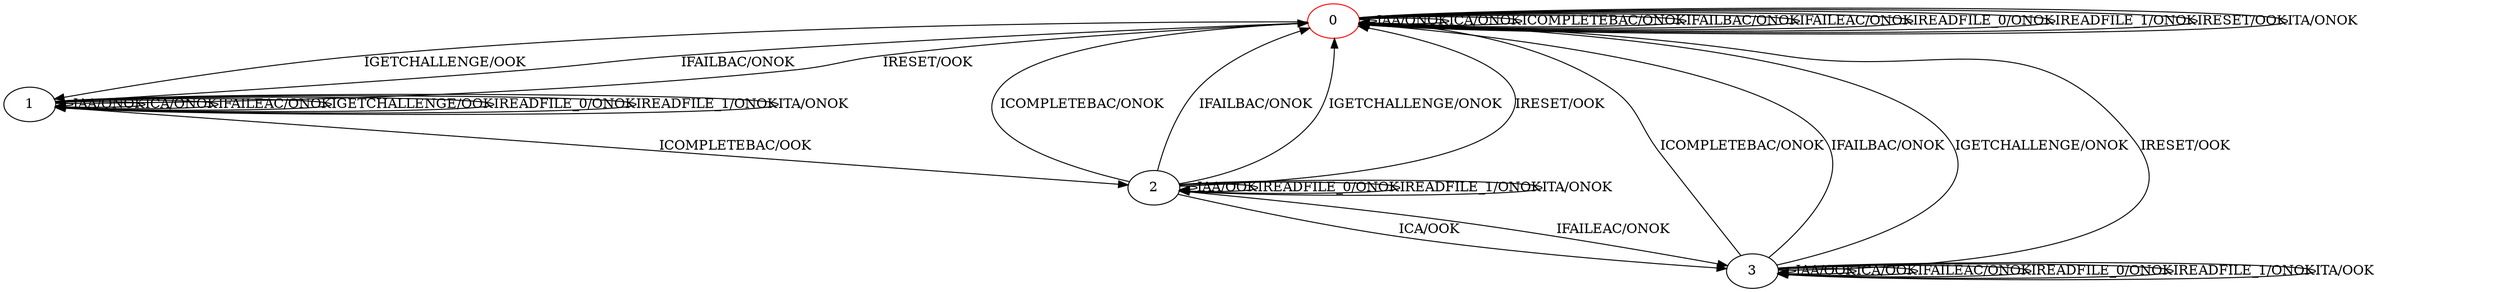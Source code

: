 digraph {
0 [color="red"]
1
2
3
0 -> 0 [label="IAA/ONOK"]
0 -> 0 [label="ICA/ONOK"]
0 -> 0 [label="ICOMPLETEBAC/ONOK"]
0 -> 0 [label="IFAILBAC/ONOK"]
0 -> 0 [label="IFAILEAC/ONOK"]
0 -> 1 [label="IGETCHALLENGE/OOK"]
0 -> 0 [label="IREADFILE_0/ONOK"]
0 -> 0 [label="IREADFILE_1/ONOK"]
0 -> 0 [label="IRESET/OOK"]
0 -> 0 [label="ITA/ONOK"]
1 -> 1 [label="IAA/ONOK"]
1 -> 1 [label="ICA/ONOK"]
1 -> 2 [label="ICOMPLETEBAC/OOK"]
1 -> 0 [label="IFAILBAC/ONOK"]
1 -> 1 [label="IFAILEAC/ONOK"]
1 -> 1 [label="IGETCHALLENGE/OOK"]
1 -> 1 [label="IREADFILE_0/ONOK"]
1 -> 1 [label="IREADFILE_1/ONOK"]
1 -> 0 [label="IRESET/OOK"]
1 -> 1 [label="ITA/ONOK"]
2 -> 2 [label="IAA/OOK"]
2 -> 3 [label="ICA/OOK"]
2 -> 0 [label="ICOMPLETEBAC/ONOK"]
2 -> 0 [label="IFAILBAC/ONOK"]
2 -> 3 [label="IFAILEAC/ONOK"]
2 -> 0 [label="IGETCHALLENGE/ONOK"]
2 -> 2 [label="IREADFILE_0/ONOK"]
2 -> 2 [label="IREADFILE_1/ONOK"]
2 -> 0 [label="IRESET/OOK"]
2 -> 2 [label="ITA/ONOK"]
3 -> 3 [label="IAA/OOK"]
3 -> 3 [label="ICA/OOK"]
3 -> 0 [label="ICOMPLETEBAC/ONOK"]
3 -> 0 [label="IFAILBAC/ONOK"]
3 -> 3 [label="IFAILEAC/ONOK"]
3 -> 0 [label="IGETCHALLENGE/ONOK"]
3 -> 3 [label="IREADFILE_0/ONOK"]
3 -> 3 [label="IREADFILE_1/ONOK"]
3 -> 0 [label="IRESET/OOK"]
3 -> 3 [label="ITA/OOK"]
}
